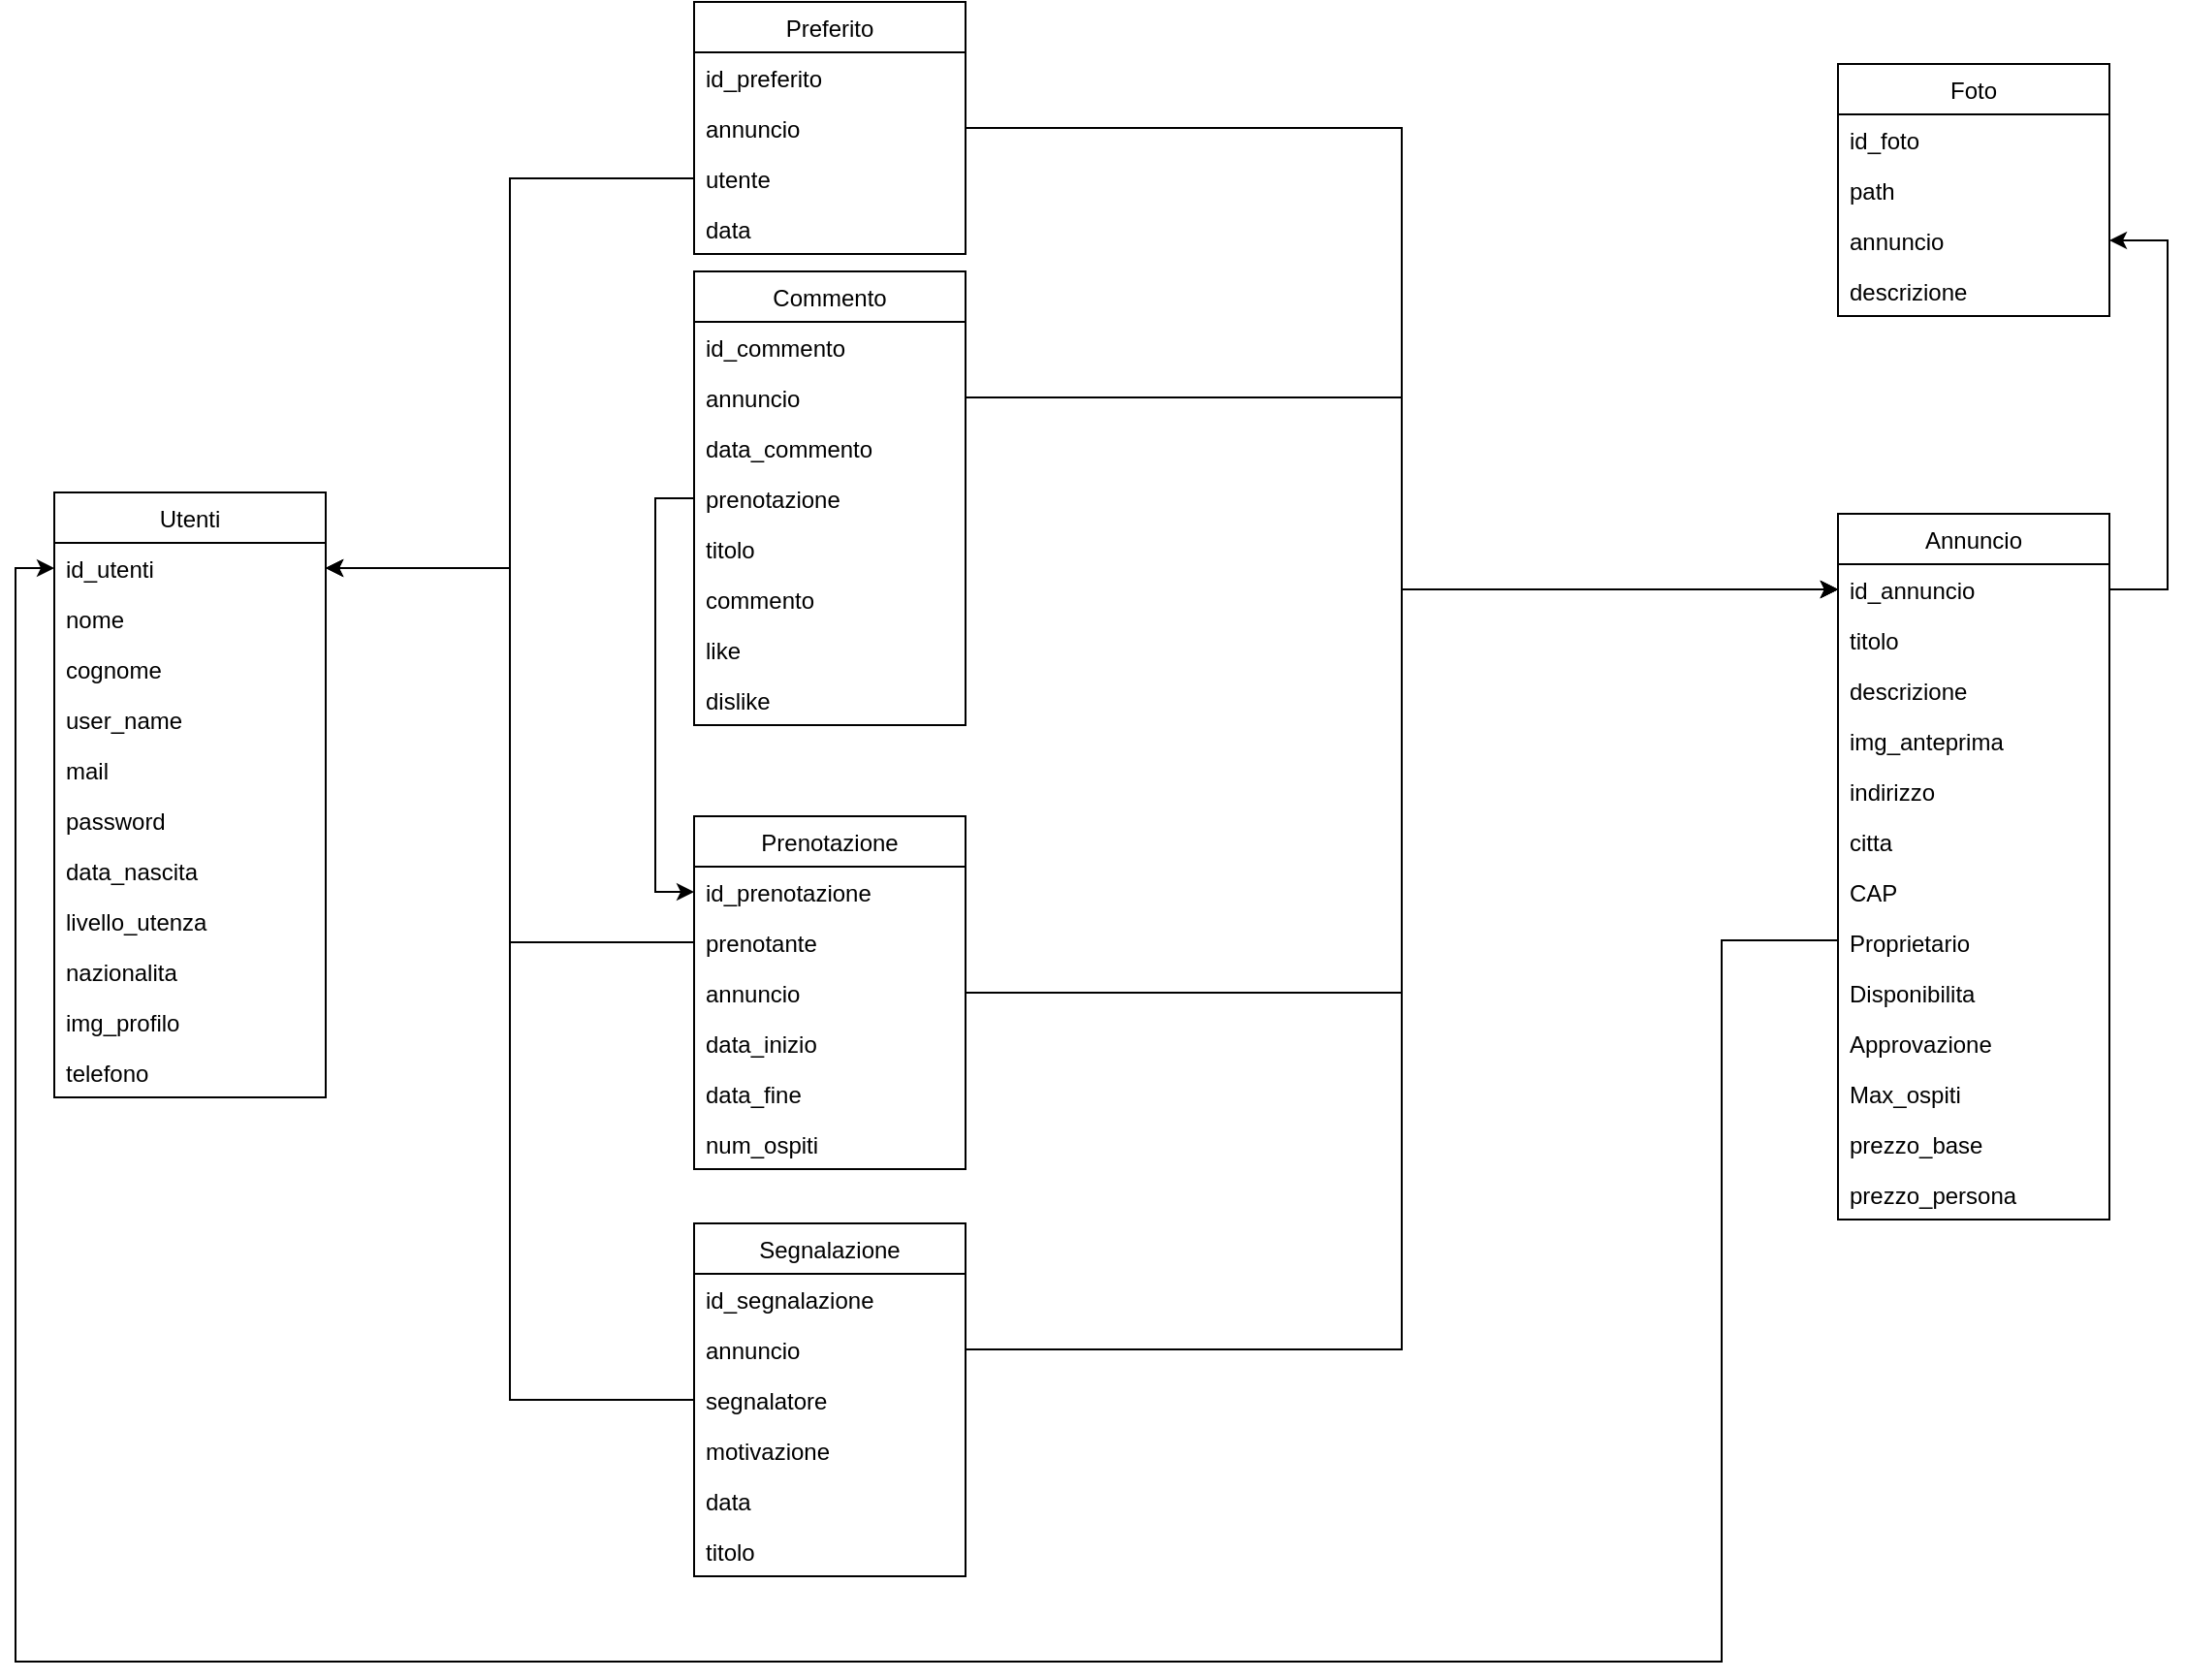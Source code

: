 <mxfile version="11.3.0" type="device" pages="1"><diagram id="mDB6iQZMyjF2fOwJsT1q" name="Page-1"><mxGraphModel dx="576" dy="865" grid="1" gridSize="10" guides="1" tooltips="1" connect="1" arrows="1" fold="1" page="1" pageScale="1" pageWidth="1169" pageHeight="827" math="0" shadow="0"><root><mxCell id="0"/><mxCell id="1" parent="0"/><mxCell id="8aoSy08o6Rr9Tb-ps2_r-2" value="Annuncio" style="swimlane;fontStyle=0;childLayout=stackLayout;horizontal=1;startSize=26;fillColor=none;horizontalStack=0;resizeParent=1;resizeParentMax=0;resizeLast=0;collapsible=1;marginBottom=0;" parent="1" vertex="1"><mxGeometry x="990" y="278" width="140" height="364" as="geometry"/></mxCell><mxCell id="8aoSy08o6Rr9Tb-ps2_r-3" value="id_annuncio" style="text;strokeColor=none;fillColor=none;align=left;verticalAlign=top;spacingLeft=4;spacingRight=4;overflow=hidden;rotatable=0;points=[[0,0.5],[1,0.5]];portConstraint=eastwest;" parent="8aoSy08o6Rr9Tb-ps2_r-2" vertex="1"><mxGeometry y="26" width="140" height="26" as="geometry"/></mxCell><mxCell id="8aoSy08o6Rr9Tb-ps2_r-4" value="titolo" style="text;strokeColor=none;fillColor=none;align=left;verticalAlign=top;spacingLeft=4;spacingRight=4;overflow=hidden;rotatable=0;points=[[0,0.5],[1,0.5]];portConstraint=eastwest;" parent="8aoSy08o6Rr9Tb-ps2_r-2" vertex="1"><mxGeometry y="52" width="140" height="26" as="geometry"/></mxCell><mxCell id="8aoSy08o6Rr9Tb-ps2_r-9" value="descrizione" style="text;strokeColor=none;fillColor=none;align=left;verticalAlign=top;spacingLeft=4;spacingRight=4;overflow=hidden;rotatable=0;points=[[0,0.5],[1,0.5]];portConstraint=eastwest;" parent="8aoSy08o6Rr9Tb-ps2_r-2" vertex="1"><mxGeometry y="78" width="140" height="26" as="geometry"/></mxCell><mxCell id="8aoSy08o6Rr9Tb-ps2_r-8" value="img_anteprima" style="text;strokeColor=none;fillColor=none;align=left;verticalAlign=top;spacingLeft=4;spacingRight=4;overflow=hidden;rotatable=0;points=[[0,0.5],[1,0.5]];portConstraint=eastwest;" parent="8aoSy08o6Rr9Tb-ps2_r-2" vertex="1"><mxGeometry y="104" width="140" height="26" as="geometry"/></mxCell><mxCell id="8aoSy08o6Rr9Tb-ps2_r-7" value="indirizzo" style="text;strokeColor=none;fillColor=none;align=left;verticalAlign=top;spacingLeft=4;spacingRight=4;overflow=hidden;rotatable=0;points=[[0,0.5],[1,0.5]];portConstraint=eastwest;" parent="8aoSy08o6Rr9Tb-ps2_r-2" vertex="1"><mxGeometry y="130" width="140" height="26" as="geometry"/></mxCell><mxCell id="8aoSy08o6Rr9Tb-ps2_r-10" value="citta" style="text;strokeColor=none;fillColor=none;align=left;verticalAlign=top;spacingLeft=4;spacingRight=4;overflow=hidden;rotatable=0;points=[[0,0.5],[1,0.5]];portConstraint=eastwest;" parent="8aoSy08o6Rr9Tb-ps2_r-2" vertex="1"><mxGeometry y="156" width="140" height="26" as="geometry"/></mxCell><mxCell id="8aoSy08o6Rr9Tb-ps2_r-11" value="CAP" style="text;strokeColor=none;fillColor=none;align=left;verticalAlign=top;spacingLeft=4;spacingRight=4;overflow=hidden;rotatable=0;points=[[0,0.5],[1,0.5]];portConstraint=eastwest;" parent="8aoSy08o6Rr9Tb-ps2_r-2" vertex="1"><mxGeometry y="182" width="140" height="26" as="geometry"/></mxCell><mxCell id="8aoSy08o6Rr9Tb-ps2_r-12" value="Proprietario" style="text;strokeColor=none;fillColor=none;align=left;verticalAlign=top;spacingLeft=4;spacingRight=4;overflow=hidden;rotatable=0;points=[[0,0.5],[1,0.5]];portConstraint=eastwest;" parent="8aoSy08o6Rr9Tb-ps2_r-2" vertex="1"><mxGeometry y="208" width="140" height="26" as="geometry"/></mxCell><mxCell id="8aoSy08o6Rr9Tb-ps2_r-13" value="Disponibilita" style="text;strokeColor=none;fillColor=none;align=left;verticalAlign=top;spacingLeft=4;spacingRight=4;overflow=hidden;rotatable=0;points=[[0,0.5],[1,0.5]];portConstraint=eastwest;" parent="8aoSy08o6Rr9Tb-ps2_r-2" vertex="1"><mxGeometry y="234" width="140" height="26" as="geometry"/></mxCell><mxCell id="8aoSy08o6Rr9Tb-ps2_r-14" value="Approvazione" style="text;strokeColor=none;fillColor=none;align=left;verticalAlign=top;spacingLeft=4;spacingRight=4;overflow=hidden;rotatable=0;points=[[0,0.5],[1,0.5]];portConstraint=eastwest;" parent="8aoSy08o6Rr9Tb-ps2_r-2" vertex="1"><mxGeometry y="260" width="140" height="26" as="geometry"/></mxCell><mxCell id="8aoSy08o6Rr9Tb-ps2_r-90" value="Max_ospiti" style="text;strokeColor=none;fillColor=none;align=left;verticalAlign=top;spacingLeft=4;spacingRight=4;overflow=hidden;rotatable=0;points=[[0,0.5],[1,0.5]];portConstraint=eastwest;" parent="8aoSy08o6Rr9Tb-ps2_r-2" vertex="1"><mxGeometry y="286" width="140" height="26" as="geometry"/></mxCell><mxCell id="8aoSy08o6Rr9Tb-ps2_r-91" value="prezzo_base" style="text;strokeColor=none;fillColor=none;align=left;verticalAlign=top;spacingLeft=4;spacingRight=4;overflow=hidden;rotatable=0;points=[[0,0.5],[1,0.5]];portConstraint=eastwest;" parent="8aoSy08o6Rr9Tb-ps2_r-2" vertex="1"><mxGeometry y="312" width="140" height="26" as="geometry"/></mxCell><mxCell id="8aoSy08o6Rr9Tb-ps2_r-5" value="prezzo_persona" style="text;strokeColor=none;fillColor=none;align=left;verticalAlign=top;spacingLeft=4;spacingRight=4;overflow=hidden;rotatable=0;points=[[0,0.5],[1,0.5]];portConstraint=eastwest;" parent="8aoSy08o6Rr9Tb-ps2_r-2" vertex="1"><mxGeometry y="338" width="140" height="26" as="geometry"/></mxCell><mxCell id="8aoSy08o6Rr9Tb-ps2_r-15" value="Commento" style="swimlane;fontStyle=0;childLayout=stackLayout;horizontal=1;startSize=26;fillColor=none;horizontalStack=0;resizeParent=1;resizeParentMax=0;resizeLast=0;collapsible=1;marginBottom=0;" parent="1" vertex="1"><mxGeometry x="400" y="153" width="140" height="234" as="geometry"/></mxCell><mxCell id="8aoSy08o6Rr9Tb-ps2_r-16" value="id_commento" style="text;strokeColor=none;fillColor=none;align=left;verticalAlign=top;spacingLeft=4;spacingRight=4;overflow=hidden;rotatable=0;points=[[0,0.5],[1,0.5]];portConstraint=eastwest;" parent="8aoSy08o6Rr9Tb-ps2_r-15" vertex="1"><mxGeometry y="26" width="140" height="26" as="geometry"/></mxCell><mxCell id="8aoSy08o6Rr9Tb-ps2_r-24" value="annuncio" style="text;strokeColor=none;fillColor=none;align=left;verticalAlign=top;spacingLeft=4;spacingRight=4;overflow=hidden;rotatable=0;points=[[0,0.5],[1,0.5]];portConstraint=eastwest;" parent="8aoSy08o6Rr9Tb-ps2_r-15" vertex="1"><mxGeometry y="52" width="140" height="26" as="geometry"/></mxCell><mxCell id="8aoSy08o6Rr9Tb-ps2_r-17" value="data_commento" style="text;strokeColor=none;fillColor=none;align=left;verticalAlign=top;spacingLeft=4;spacingRight=4;overflow=hidden;rotatable=0;points=[[0,0.5],[1,0.5]];portConstraint=eastwest;" parent="8aoSy08o6Rr9Tb-ps2_r-15" vertex="1"><mxGeometry y="78" width="140" height="26" as="geometry"/></mxCell><mxCell id="8aoSy08o6Rr9Tb-ps2_r-19" value="prenotazione" style="text;strokeColor=none;fillColor=none;align=left;verticalAlign=top;spacingLeft=4;spacingRight=4;overflow=hidden;rotatable=0;points=[[0,0.5],[1,0.5]];portConstraint=eastwest;" parent="8aoSy08o6Rr9Tb-ps2_r-15" vertex="1"><mxGeometry y="104" width="140" height="26" as="geometry"/></mxCell><mxCell id="8aoSy08o6Rr9Tb-ps2_r-20" value="titolo" style="text;strokeColor=none;fillColor=none;align=left;verticalAlign=top;spacingLeft=4;spacingRight=4;overflow=hidden;rotatable=0;points=[[0,0.5],[1,0.5]];portConstraint=eastwest;" parent="8aoSy08o6Rr9Tb-ps2_r-15" vertex="1"><mxGeometry y="130" width="140" height="26" as="geometry"/></mxCell><mxCell id="8aoSy08o6Rr9Tb-ps2_r-21" value="commento" style="text;strokeColor=none;fillColor=none;align=left;verticalAlign=top;spacingLeft=4;spacingRight=4;overflow=hidden;rotatable=0;points=[[0,0.5],[1,0.5]];portConstraint=eastwest;" parent="8aoSy08o6Rr9Tb-ps2_r-15" vertex="1"><mxGeometry y="156" width="140" height="26" as="geometry"/></mxCell><mxCell id="8aoSy08o6Rr9Tb-ps2_r-22" value="like" style="text;strokeColor=none;fillColor=none;align=left;verticalAlign=top;spacingLeft=4;spacingRight=4;overflow=hidden;rotatable=0;points=[[0,0.5],[1,0.5]];portConstraint=eastwest;" parent="8aoSy08o6Rr9Tb-ps2_r-15" vertex="1"><mxGeometry y="182" width="140" height="26" as="geometry"/></mxCell><mxCell id="8aoSy08o6Rr9Tb-ps2_r-23" value="dislike" style="text;strokeColor=none;fillColor=none;align=left;verticalAlign=top;spacingLeft=4;spacingRight=4;overflow=hidden;rotatable=0;points=[[0,0.5],[1,0.5]];portConstraint=eastwest;" parent="8aoSy08o6Rr9Tb-ps2_r-15" vertex="1"><mxGeometry y="208" width="140" height="26" as="geometry"/></mxCell><mxCell id="8aoSy08o6Rr9Tb-ps2_r-27" value="Utenti" style="swimlane;fontStyle=0;childLayout=stackLayout;horizontal=1;startSize=26;fillColor=none;horizontalStack=0;resizeParent=1;resizeParentMax=0;resizeLast=0;collapsible=1;marginBottom=0;" parent="1" vertex="1"><mxGeometry x="70" y="267" width="140" height="312" as="geometry"/></mxCell><mxCell id="8aoSy08o6Rr9Tb-ps2_r-28" value="id_utenti" style="text;strokeColor=none;fillColor=none;align=left;verticalAlign=top;spacingLeft=4;spacingRight=4;overflow=hidden;rotatable=0;points=[[0,0.5],[1,0.5]];portConstraint=eastwest;" parent="8aoSy08o6Rr9Tb-ps2_r-27" vertex="1"><mxGeometry y="26" width="140" height="26" as="geometry"/></mxCell><mxCell id="8aoSy08o6Rr9Tb-ps2_r-29" value="nome" style="text;strokeColor=none;fillColor=none;align=left;verticalAlign=top;spacingLeft=4;spacingRight=4;overflow=hidden;rotatable=0;points=[[0,0.5],[1,0.5]];portConstraint=eastwest;" parent="8aoSy08o6Rr9Tb-ps2_r-27" vertex="1"><mxGeometry y="52" width="140" height="26" as="geometry"/></mxCell><mxCell id="8aoSy08o6Rr9Tb-ps2_r-30" value="cognome" style="text;strokeColor=none;fillColor=none;align=left;verticalAlign=top;spacingLeft=4;spacingRight=4;overflow=hidden;rotatable=0;points=[[0,0.5],[1,0.5]];portConstraint=eastwest;" parent="8aoSy08o6Rr9Tb-ps2_r-27" vertex="1"><mxGeometry y="78" width="140" height="26" as="geometry"/></mxCell><mxCell id="8aoSy08o6Rr9Tb-ps2_r-31" value="user_name" style="text;strokeColor=none;fillColor=none;align=left;verticalAlign=top;spacingLeft=4;spacingRight=4;overflow=hidden;rotatable=0;points=[[0,0.5],[1,0.5]];portConstraint=eastwest;" parent="8aoSy08o6Rr9Tb-ps2_r-27" vertex="1"><mxGeometry y="104" width="140" height="26" as="geometry"/></mxCell><mxCell id="8aoSy08o6Rr9Tb-ps2_r-32" value="mail" style="text;strokeColor=none;fillColor=none;align=left;verticalAlign=top;spacingLeft=4;spacingRight=4;overflow=hidden;rotatable=0;points=[[0,0.5],[1,0.5]];portConstraint=eastwest;" parent="8aoSy08o6Rr9Tb-ps2_r-27" vertex="1"><mxGeometry y="130" width="140" height="26" as="geometry"/></mxCell><mxCell id="8aoSy08o6Rr9Tb-ps2_r-33" value="password" style="text;strokeColor=none;fillColor=none;align=left;verticalAlign=top;spacingLeft=4;spacingRight=4;overflow=hidden;rotatable=0;points=[[0,0.5],[1,0.5]];portConstraint=eastwest;" parent="8aoSy08o6Rr9Tb-ps2_r-27" vertex="1"><mxGeometry y="156" width="140" height="26" as="geometry"/></mxCell><mxCell id="8aoSy08o6Rr9Tb-ps2_r-34" value="data_nascita" style="text;strokeColor=none;fillColor=none;align=left;verticalAlign=top;spacingLeft=4;spacingRight=4;overflow=hidden;rotatable=0;points=[[0,0.5],[1,0.5]];portConstraint=eastwest;" parent="8aoSy08o6Rr9Tb-ps2_r-27" vertex="1"><mxGeometry y="182" width="140" height="26" as="geometry"/></mxCell><mxCell id="8aoSy08o6Rr9Tb-ps2_r-35" value="livello_utenza" style="text;strokeColor=none;fillColor=none;align=left;verticalAlign=top;spacingLeft=4;spacingRight=4;overflow=hidden;rotatable=0;points=[[0,0.5],[1,0.5]];portConstraint=eastwest;" parent="8aoSy08o6Rr9Tb-ps2_r-27" vertex="1"><mxGeometry y="208" width="140" height="26" as="geometry"/></mxCell><mxCell id="8aoSy08o6Rr9Tb-ps2_r-36" value="nazionalita" style="text;strokeColor=none;fillColor=none;align=left;verticalAlign=top;spacingLeft=4;spacingRight=4;overflow=hidden;rotatable=0;points=[[0,0.5],[1,0.5]];portConstraint=eastwest;" parent="8aoSy08o6Rr9Tb-ps2_r-27" vertex="1"><mxGeometry y="234" width="140" height="26" as="geometry"/></mxCell><mxCell id="8aoSy08o6Rr9Tb-ps2_r-37" value="img_profilo" style="text;strokeColor=none;fillColor=none;align=left;verticalAlign=top;spacingLeft=4;spacingRight=4;overflow=hidden;rotatable=0;points=[[0,0.5],[1,0.5]];portConstraint=eastwest;" parent="8aoSy08o6Rr9Tb-ps2_r-27" vertex="1"><mxGeometry y="260" width="140" height="26" as="geometry"/></mxCell><mxCell id="8aoSy08o6Rr9Tb-ps2_r-38" value="telefono" style="text;strokeColor=none;fillColor=none;align=left;verticalAlign=top;spacingLeft=4;spacingRight=4;overflow=hidden;rotatable=0;points=[[0,0.5],[1,0.5]];portConstraint=eastwest;" parent="8aoSy08o6Rr9Tb-ps2_r-27" vertex="1"><mxGeometry y="286" width="140" height="26" as="geometry"/></mxCell><mxCell id="8aoSy08o6Rr9Tb-ps2_r-39" value="Preferito" style="swimlane;fontStyle=0;childLayout=stackLayout;horizontal=1;startSize=26;fillColor=none;horizontalStack=0;resizeParent=1;resizeParentMax=0;resizeLast=0;collapsible=1;marginBottom=0;" parent="1" vertex="1"><mxGeometry x="400" y="14" width="140" height="130" as="geometry"/></mxCell><mxCell id="8aoSy08o6Rr9Tb-ps2_r-40" value="id_preferito" style="text;strokeColor=none;fillColor=none;align=left;verticalAlign=top;spacingLeft=4;spacingRight=4;overflow=hidden;rotatable=0;points=[[0,0.5],[1,0.5]];portConstraint=eastwest;" parent="8aoSy08o6Rr9Tb-ps2_r-39" vertex="1"><mxGeometry y="26" width="140" height="26" as="geometry"/></mxCell><mxCell id="8aoSy08o6Rr9Tb-ps2_r-41" value="annuncio" style="text;strokeColor=none;fillColor=none;align=left;verticalAlign=top;spacingLeft=4;spacingRight=4;overflow=hidden;rotatable=0;points=[[0,0.5],[1,0.5]];portConstraint=eastwest;" parent="8aoSy08o6Rr9Tb-ps2_r-39" vertex="1"><mxGeometry y="52" width="140" height="26" as="geometry"/></mxCell><mxCell id="8aoSy08o6Rr9Tb-ps2_r-42" value="utente" style="text;strokeColor=none;fillColor=none;align=left;verticalAlign=top;spacingLeft=4;spacingRight=4;overflow=hidden;rotatable=0;points=[[0,0.5],[1,0.5]];portConstraint=eastwest;" parent="8aoSy08o6Rr9Tb-ps2_r-39" vertex="1"><mxGeometry y="78" width="140" height="26" as="geometry"/></mxCell><mxCell id="8aoSy08o6Rr9Tb-ps2_r-44" value="data" style="text;strokeColor=none;fillColor=none;align=left;verticalAlign=top;spacingLeft=4;spacingRight=4;overflow=hidden;rotatable=0;points=[[0,0.5],[1,0.5]];portConstraint=eastwest;" parent="8aoSy08o6Rr9Tb-ps2_r-39" vertex="1"><mxGeometry y="104" width="140" height="26" as="geometry"/></mxCell><mxCell id="8aoSy08o6Rr9Tb-ps2_r-51" value="Segnalazione" style="swimlane;fontStyle=0;childLayout=stackLayout;horizontal=1;startSize=26;fillColor=none;horizontalStack=0;resizeParent=1;resizeParentMax=0;resizeLast=0;collapsible=1;marginBottom=0;" parent="1" vertex="1"><mxGeometry x="400" y="644" width="140" height="182" as="geometry"/></mxCell><mxCell id="8aoSy08o6Rr9Tb-ps2_r-52" value="id_segnalazione" style="text;strokeColor=none;fillColor=none;align=left;verticalAlign=top;spacingLeft=4;spacingRight=4;overflow=hidden;rotatable=0;points=[[0,0.5],[1,0.5]];portConstraint=eastwest;" parent="8aoSy08o6Rr9Tb-ps2_r-51" vertex="1"><mxGeometry y="26" width="140" height="26" as="geometry"/></mxCell><mxCell id="8aoSy08o6Rr9Tb-ps2_r-61" value="annuncio" style="text;strokeColor=none;fillColor=none;align=left;verticalAlign=top;spacingLeft=4;spacingRight=4;overflow=hidden;rotatable=0;points=[[0,0.5],[1,0.5]];portConstraint=eastwest;" parent="8aoSy08o6Rr9Tb-ps2_r-51" vertex="1"><mxGeometry y="52" width="140" height="26" as="geometry"/></mxCell><mxCell id="8aoSy08o6Rr9Tb-ps2_r-53" value="segnalatore" style="text;strokeColor=none;fillColor=none;align=left;verticalAlign=top;spacingLeft=4;spacingRight=4;overflow=hidden;rotatable=0;points=[[0,0.5],[1,0.5]];portConstraint=eastwest;" parent="8aoSy08o6Rr9Tb-ps2_r-51" vertex="1"><mxGeometry y="78" width="140" height="26" as="geometry"/></mxCell><mxCell id="8aoSy08o6Rr9Tb-ps2_r-54" value="motivazione" style="text;strokeColor=none;fillColor=none;align=left;verticalAlign=top;spacingLeft=4;spacingRight=4;overflow=hidden;rotatable=0;points=[[0,0.5],[1,0.5]];portConstraint=eastwest;" parent="8aoSy08o6Rr9Tb-ps2_r-51" vertex="1"><mxGeometry y="104" width="140" height="26" as="geometry"/></mxCell><mxCell id="8aoSy08o6Rr9Tb-ps2_r-55" value="data" style="text;strokeColor=none;fillColor=none;align=left;verticalAlign=top;spacingLeft=4;spacingRight=4;overflow=hidden;rotatable=0;points=[[0,0.5],[1,0.5]];portConstraint=eastwest;" parent="8aoSy08o6Rr9Tb-ps2_r-51" vertex="1"><mxGeometry y="130" width="140" height="26" as="geometry"/></mxCell><mxCell id="8aoSy08o6Rr9Tb-ps2_r-62" value="titolo" style="text;strokeColor=none;fillColor=none;align=left;verticalAlign=top;spacingLeft=4;spacingRight=4;overflow=hidden;rotatable=0;points=[[0,0.5],[1,0.5]];portConstraint=eastwest;" parent="8aoSy08o6Rr9Tb-ps2_r-51" vertex="1"><mxGeometry y="156" width="140" height="26" as="geometry"/></mxCell><mxCell id="8aoSy08o6Rr9Tb-ps2_r-63" value="Foto" style="swimlane;fontStyle=0;childLayout=stackLayout;horizontal=1;startSize=26;fillColor=none;horizontalStack=0;resizeParent=1;resizeParentMax=0;resizeLast=0;collapsible=1;marginBottom=0;" parent="1" vertex="1"><mxGeometry x="990" y="46" width="140" height="130" as="geometry"/></mxCell><mxCell id="8aoSy08o6Rr9Tb-ps2_r-64" value="id_foto" style="text;strokeColor=none;fillColor=none;align=left;verticalAlign=top;spacingLeft=4;spacingRight=4;overflow=hidden;rotatable=0;points=[[0,0.5],[1,0.5]];portConstraint=eastwest;" parent="8aoSy08o6Rr9Tb-ps2_r-63" vertex="1"><mxGeometry y="26" width="140" height="26" as="geometry"/></mxCell><mxCell id="8aoSy08o6Rr9Tb-ps2_r-65" value="path" style="text;strokeColor=none;fillColor=none;align=left;verticalAlign=top;spacingLeft=4;spacingRight=4;overflow=hidden;rotatable=0;points=[[0,0.5],[1,0.5]];portConstraint=eastwest;" parent="8aoSy08o6Rr9Tb-ps2_r-63" vertex="1"><mxGeometry y="52" width="140" height="26" as="geometry"/></mxCell><mxCell id="8aoSy08o6Rr9Tb-ps2_r-66" value="annuncio" style="text;strokeColor=none;fillColor=none;align=left;verticalAlign=top;spacingLeft=4;spacingRight=4;overflow=hidden;rotatable=0;points=[[0,0.5],[1,0.5]];portConstraint=eastwest;" parent="8aoSy08o6Rr9Tb-ps2_r-63" vertex="1"><mxGeometry y="78" width="140" height="26" as="geometry"/></mxCell><mxCell id="8aoSy08o6Rr9Tb-ps2_r-67" value="descrizione" style="text;strokeColor=none;fillColor=none;align=left;verticalAlign=top;spacingLeft=4;spacingRight=4;overflow=hidden;rotatable=0;points=[[0,0.5],[1,0.5]];portConstraint=eastwest;" parent="8aoSy08o6Rr9Tb-ps2_r-63" vertex="1"><mxGeometry y="104" width="140" height="26" as="geometry"/></mxCell><mxCell id="8aoSy08o6Rr9Tb-ps2_r-87" style="edgeStyle=orthogonalEdgeStyle;rounded=0;orthogonalLoop=1;jettySize=auto;html=1;entryX=1;entryY=0.5;entryDx=0;entryDy=0;" parent="1" source="8aoSy08o6Rr9Tb-ps2_r-3" target="8aoSy08o6Rr9Tb-ps2_r-66" edge="1"><mxGeometry relative="1" as="geometry"><Array as="points"><mxPoint x="1160" y="317"/><mxPoint x="1160" y="137"/></Array></mxGeometry></mxCell><mxCell id="NUwtZQuDFfIO99eWXQv5-1" style="edgeStyle=orthogonalEdgeStyle;rounded=0;orthogonalLoop=1;jettySize=auto;html=1;entryX=0;entryY=0.5;entryDx=0;entryDy=0;" parent="1" source="8aoSy08o6Rr9Tb-ps2_r-41" target="8aoSy08o6Rr9Tb-ps2_r-3" edge="1"><mxGeometry relative="1" as="geometry"/></mxCell><mxCell id="NUwtZQuDFfIO99eWXQv5-3" style="edgeStyle=orthogonalEdgeStyle;rounded=0;orthogonalLoop=1;jettySize=auto;html=1;" parent="1" source="8aoSy08o6Rr9Tb-ps2_r-24" target="8aoSy08o6Rr9Tb-ps2_r-3" edge="1"><mxGeometry relative="1" as="geometry"/></mxCell><mxCell id="NUwtZQuDFfIO99eWXQv5-4" style="edgeStyle=orthogonalEdgeStyle;rounded=0;orthogonalLoop=1;jettySize=auto;html=1;entryX=0;entryY=0.5;entryDx=0;entryDy=0;" parent="1" source="8aoSy08o6Rr9Tb-ps2_r-78" target="8aoSy08o6Rr9Tb-ps2_r-3" edge="1"><mxGeometry relative="1" as="geometry"/></mxCell><mxCell id="NUwtZQuDFfIO99eWXQv5-5" style="edgeStyle=orthogonalEdgeStyle;rounded=0;orthogonalLoop=1;jettySize=auto;html=1;entryX=0;entryY=0.5;entryDx=0;entryDy=0;" parent="1" source="8aoSy08o6Rr9Tb-ps2_r-61" target="8aoSy08o6Rr9Tb-ps2_r-3" edge="1"><mxGeometry relative="1" as="geometry"/></mxCell><mxCell id="NUwtZQuDFfIO99eWXQv5-7" style="edgeStyle=orthogonalEdgeStyle;rounded=0;orthogonalLoop=1;jettySize=auto;html=1;entryX=1;entryY=0.5;entryDx=0;entryDy=0;" parent="1" source="8aoSy08o6Rr9Tb-ps2_r-42" target="8aoSy08o6Rr9Tb-ps2_r-28" edge="1"><mxGeometry relative="1" as="geometry"/></mxCell><mxCell id="NUwtZQuDFfIO99eWXQv5-9" style="edgeStyle=orthogonalEdgeStyle;rounded=0;orthogonalLoop=1;jettySize=auto;html=1;entryX=1;entryY=0.5;entryDx=0;entryDy=0;" parent="1" source="8aoSy08o6Rr9Tb-ps2_r-72" target="8aoSy08o6Rr9Tb-ps2_r-28" edge="1"><mxGeometry relative="1" as="geometry"/></mxCell><mxCell id="NUwtZQuDFfIO99eWXQv5-14" style="edgeStyle=orthogonalEdgeStyle;rounded=0;orthogonalLoop=1;jettySize=auto;html=1;entryX=1;entryY=0.5;entryDx=0;entryDy=0;" parent="1" source="8aoSy08o6Rr9Tb-ps2_r-53" target="8aoSy08o6Rr9Tb-ps2_r-28" edge="1"><mxGeometry relative="1" as="geometry"/></mxCell><mxCell id="ZRrkQO3eA0vMMOB1tjkZ-1" style="edgeStyle=orthogonalEdgeStyle;rounded=0;orthogonalLoop=1;jettySize=auto;html=1;entryX=0;entryY=0.5;entryDx=0;entryDy=0;" edge="1" parent="1" source="8aoSy08o6Rr9Tb-ps2_r-12" target="8aoSy08o6Rr9Tb-ps2_r-28"><mxGeometry relative="1" as="geometry"><Array as="points"><mxPoint x="930" y="498"/><mxPoint x="930" y="870"/><mxPoint x="50" y="870"/><mxPoint x="50" y="306"/></Array></mxGeometry></mxCell><mxCell id="8aoSy08o6Rr9Tb-ps2_r-70" value="Prenotazione" style="swimlane;fontStyle=0;childLayout=stackLayout;horizontal=1;startSize=26;fillColor=none;horizontalStack=0;resizeParent=1;resizeParentMax=0;resizeLast=0;collapsible=1;marginBottom=0;" parent="1" vertex="1"><mxGeometry x="400" y="434" width="140" height="182" as="geometry"/></mxCell><mxCell id="8aoSy08o6Rr9Tb-ps2_r-71" value="id_prenotazione" style="text;strokeColor=none;fillColor=none;align=left;verticalAlign=top;spacingLeft=4;spacingRight=4;overflow=hidden;rotatable=0;points=[[0,0.5],[1,0.5]];portConstraint=eastwest;" parent="8aoSy08o6Rr9Tb-ps2_r-70" vertex="1"><mxGeometry y="26" width="140" height="26" as="geometry"/></mxCell><mxCell id="8aoSy08o6Rr9Tb-ps2_r-72" value="prenotante" style="text;strokeColor=none;fillColor=none;align=left;verticalAlign=top;spacingLeft=4;spacingRight=4;overflow=hidden;rotatable=0;points=[[0,0.5],[1,0.5]];portConstraint=eastwest;" parent="8aoSy08o6Rr9Tb-ps2_r-70" vertex="1"><mxGeometry y="52" width="140" height="26" as="geometry"/></mxCell><mxCell id="8aoSy08o6Rr9Tb-ps2_r-78" value="annuncio" style="text;strokeColor=none;fillColor=none;align=left;verticalAlign=top;spacingLeft=4;spacingRight=4;overflow=hidden;rotatable=0;points=[[0,0.5],[1,0.5]];portConstraint=eastwest;" parent="8aoSy08o6Rr9Tb-ps2_r-70" vertex="1"><mxGeometry y="78" width="140" height="26" as="geometry"/></mxCell><mxCell id="8aoSy08o6Rr9Tb-ps2_r-73" value="data_inizio" style="text;strokeColor=none;fillColor=none;align=left;verticalAlign=top;spacingLeft=4;spacingRight=4;overflow=hidden;rotatable=0;points=[[0,0.5],[1,0.5]];portConstraint=eastwest;" parent="8aoSy08o6Rr9Tb-ps2_r-70" vertex="1"><mxGeometry y="104" width="140" height="26" as="geometry"/></mxCell><mxCell id="8aoSy08o6Rr9Tb-ps2_r-74" value="data_fine" style="text;strokeColor=none;fillColor=none;align=left;verticalAlign=top;spacingLeft=4;spacingRight=4;overflow=hidden;rotatable=0;points=[[0,0.5],[1,0.5]];portConstraint=eastwest;" parent="8aoSy08o6Rr9Tb-ps2_r-70" vertex="1"><mxGeometry y="130" width="140" height="26" as="geometry"/></mxCell><mxCell id="8aoSy08o6Rr9Tb-ps2_r-75" value="num_ospiti" style="text;strokeColor=none;fillColor=none;align=left;verticalAlign=top;spacingLeft=4;spacingRight=4;overflow=hidden;rotatable=0;points=[[0,0.5],[1,0.5]];portConstraint=eastwest;" parent="8aoSy08o6Rr9Tb-ps2_r-70" vertex="1"><mxGeometry y="156" width="140" height="26" as="geometry"/></mxCell><mxCell id="NUwtZQuDFfIO99eWXQv5-15" style="edgeStyle=orthogonalEdgeStyle;rounded=0;orthogonalLoop=1;jettySize=auto;html=1;entryX=0;entryY=0.5;entryDx=0;entryDy=0;" parent="1" source="8aoSy08o6Rr9Tb-ps2_r-19" target="8aoSy08o6Rr9Tb-ps2_r-71" edge="1"><mxGeometry relative="1" as="geometry"/></mxCell></root></mxGraphModel></diagram></mxfile>